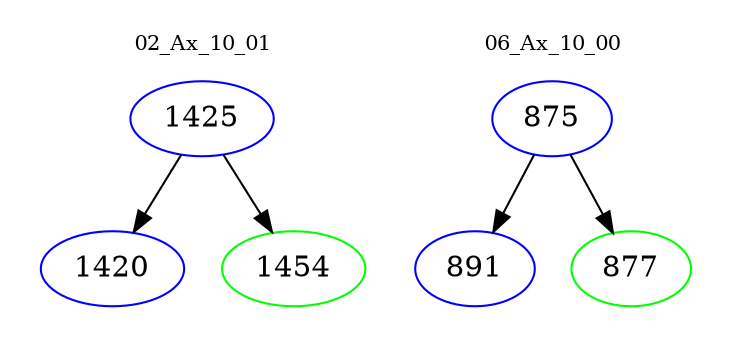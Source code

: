 digraph{
subgraph cluster_0 {
color = white
label = "02_Ax_10_01";
fontsize=10;
T0_1425 [label="1425", color="blue"]
T0_1425 -> T0_1420 [color="black"]
T0_1420 [label="1420", color="blue"]
T0_1425 -> T0_1454 [color="black"]
T0_1454 [label="1454", color="green"]
}
subgraph cluster_1 {
color = white
label = "06_Ax_10_00";
fontsize=10;
T1_875 [label="875", color="blue"]
T1_875 -> T1_891 [color="black"]
T1_891 [label="891", color="blue"]
T1_875 -> T1_877 [color="black"]
T1_877 [label="877", color="green"]
}
}
